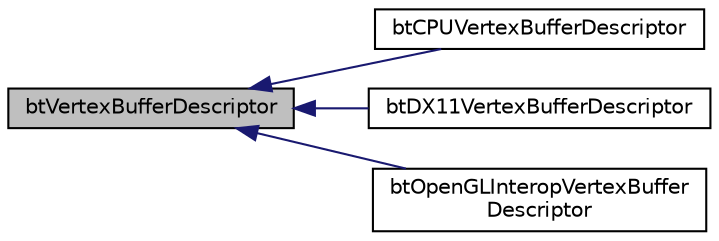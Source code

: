 digraph "btVertexBufferDescriptor"
{
  edge [fontname="Helvetica",fontsize="10",labelfontname="Helvetica",labelfontsize="10"];
  node [fontname="Helvetica",fontsize="10",shape=record];
  rankdir="LR";
  Node1 [label="btVertexBufferDescriptor",height=0.2,width=0.4,color="black", fillcolor="grey75", style="filled", fontcolor="black"];
  Node1 -> Node2 [dir="back",color="midnightblue",fontsize="10",style="solid",fontname="Helvetica"];
  Node2 [label="btCPUVertexBufferDescriptor",height=0.2,width=0.4,color="black", fillcolor="white", style="filled",URL="$classbt_c_p_u_vertex_buffer_descriptor.html"];
  Node1 -> Node3 [dir="back",color="midnightblue",fontsize="10",style="solid",fontname="Helvetica"];
  Node3 [label="btDX11VertexBufferDescriptor",height=0.2,width=0.4,color="black", fillcolor="white", style="filled",URL="$classbt_d_x11_vertex_buffer_descriptor.html"];
  Node1 -> Node4 [dir="back",color="midnightblue",fontsize="10",style="solid",fontname="Helvetica"];
  Node4 [label="btOpenGLInteropVertexBuffer\lDescriptor",height=0.2,width=0.4,color="black", fillcolor="white", style="filled",URL="$classbt_open_g_l_interop_vertex_buffer_descriptor.html"];
}
